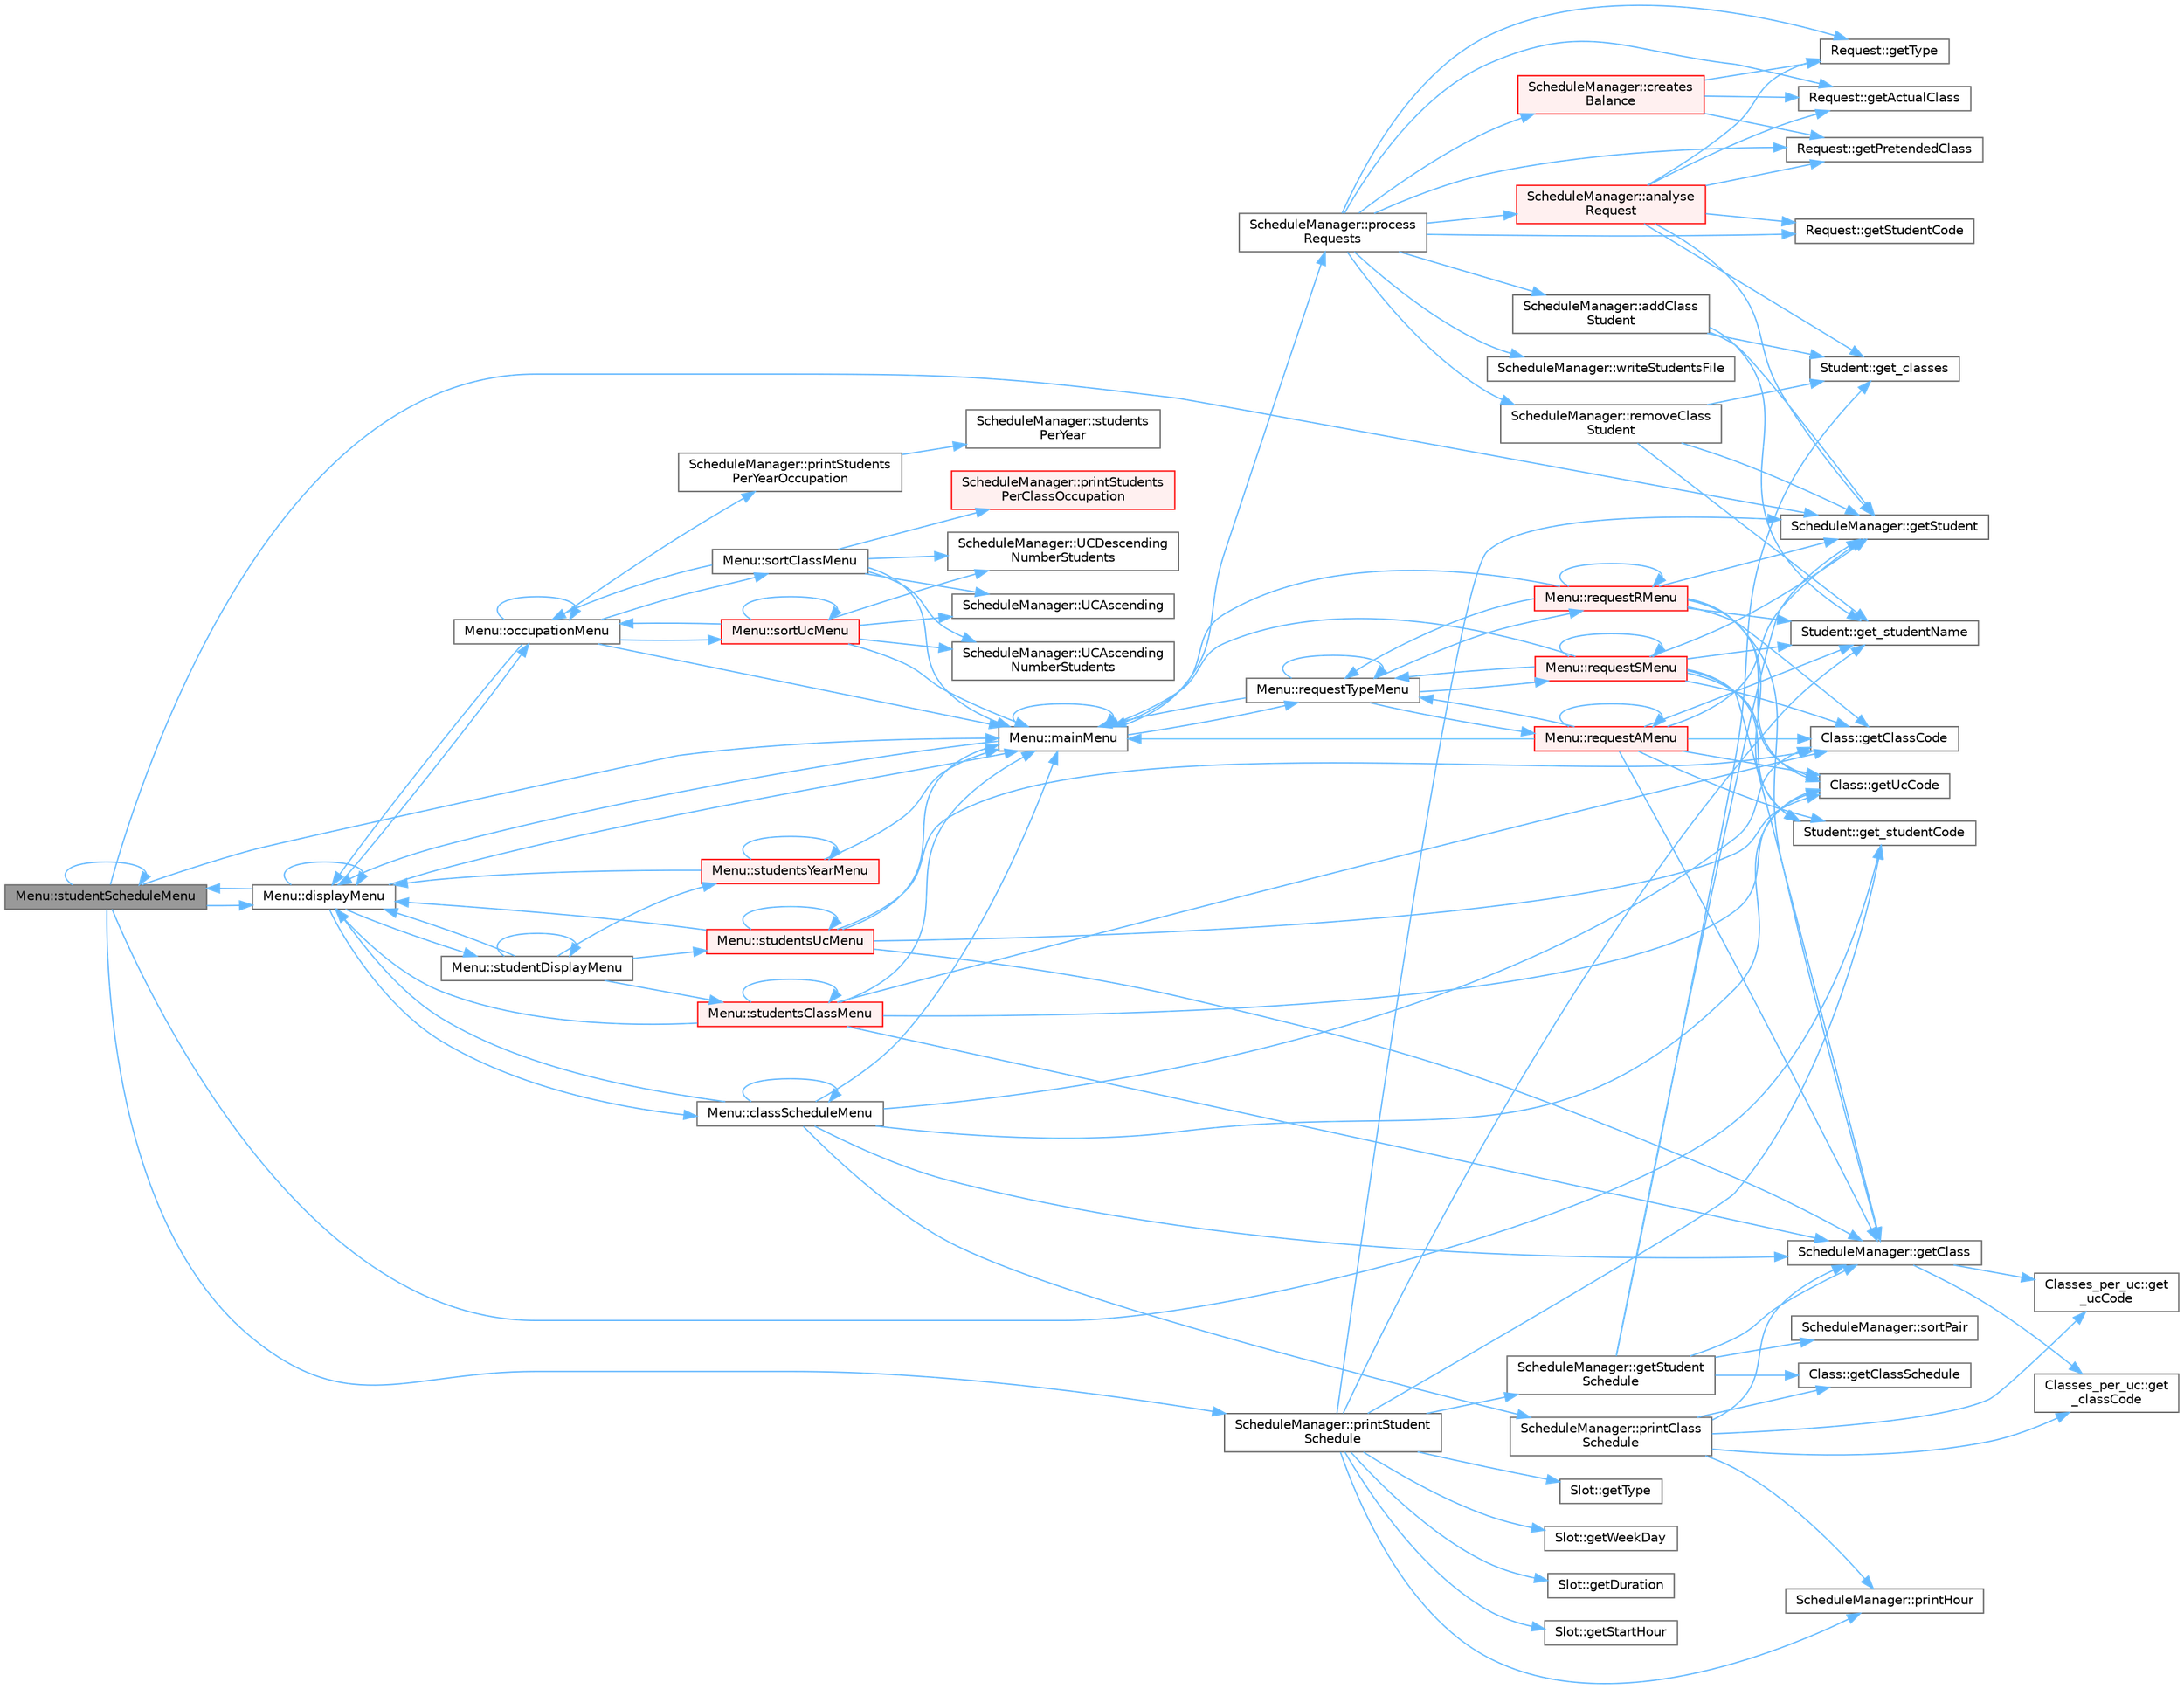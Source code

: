 digraph "Menu::studentScheduleMenu"
{
 // LATEX_PDF_SIZE
  bgcolor="transparent";
  edge [fontname=Helvetica,fontsize=10,labelfontname=Helvetica,labelfontsize=10];
  node [fontname=Helvetica,fontsize=10,shape=box,height=0.2,width=0.4];
  rankdir="LR";
  Node1 [label="Menu::studentScheduleMenu",height=0.2,width=0.4,color="gray40", fillcolor="grey60", style="filled", fontcolor="black",tooltip="displays and manages to show a student information"];
  Node1 -> Node2 [color="steelblue1",style="solid"];
  Node2 [label="Menu::displayMenu",height=0.2,width=0.4,color="grey40", fillcolor="white", style="filled",URL="$class_menu.html#a7ceb2718cac4b01b62731e1bcf4283f1",tooltip="displays and manages the display menu of the application"];
  Node2 -> Node3 [color="steelblue1",style="solid"];
  Node3 [label="Menu::classScheduleMenu",height=0.2,width=0.4,color="grey40", fillcolor="white", style="filled",URL="$class_menu.html#aa677a519e096f8d55025ed02c90bb16f",tooltip="displays the schedule of a class"];
  Node3 -> Node3 [color="steelblue1",style="solid"];
  Node3 -> Node2 [color="steelblue1",style="solid"];
  Node3 -> Node4 [color="steelblue1",style="solid"];
  Node4 [label="ScheduleManager::getClass",height=0.2,width=0.4,color="grey40", fillcolor="white", style="filled",URL="$class_schedule_manager.html#af086538733e4b420293d38a300286dbd",tooltip="get a class in the list of all classes per uc, complexity O(n)"];
  Node4 -> Node5 [color="steelblue1",style="solid"];
  Node5 [label="Classes_per_uc::get\l_classCode",height=0.2,width=0.4,color="grey40", fillcolor="white", style="filled",URL="$class_classes__per__uc.html#af2d2caaac1992545c5cc9cdd25931ff1",tooltip="gets the Class Code, complexity O(1)"];
  Node4 -> Node6 [color="steelblue1",style="solid"];
  Node6 [label="Classes_per_uc::get\l_ucCode",height=0.2,width=0.4,color="grey40", fillcolor="white", style="filled",URL="$class_classes__per__uc.html#ad7dc285639f33fad9796309cb686eb16",tooltip="gets the Uc Code, complexity O(1)"];
  Node3 -> Node7 [color="steelblue1",style="solid"];
  Node7 [label="Class::getClassCode",height=0.2,width=0.4,color="grey40", fillcolor="white", style="filled",URL="$class_class.html#a741c8eacce26ceaf0d68e4e5a145be68",tooltip="gets the Class Code, complexity O(1)"];
  Node3 -> Node8 [color="steelblue1",style="solid"];
  Node8 [label="Class::getUcCode",height=0.2,width=0.4,color="grey40", fillcolor="white", style="filled",URL="$class_class.html#a42b4ee11c3181b8b5ebc39e9652153f9",tooltip="gets the Uc Code, complexity O(1)"];
  Node3 -> Node9 [color="steelblue1",style="solid"];
  Node9 [label="Menu::mainMenu",height=0.2,width=0.4,color="grey40", fillcolor="white", style="filled",URL="$class_menu.html#aef9edee86d2ea460606361c92e061583",tooltip="displays and manages the main menu of the application"];
  Node9 -> Node2 [color="steelblue1",style="solid"];
  Node9 -> Node9 [color="steelblue1",style="solid"];
  Node9 -> Node10 [color="steelblue1",style="solid"];
  Node10 [label="ScheduleManager::process\lRequests",height=0.2,width=0.4,color="grey40", fillcolor="white", style="filled",URL="$class_schedule_manager.html#a48575e5429cdeded98a3367220de6fe7",tooltip="Complexity = O(n)"];
  Node10 -> Node11 [color="steelblue1",style="solid"];
  Node11 [label="ScheduleManager::addClass\lStudent",height=0.2,width=0.4,color="grey40", fillcolor="white", style="filled",URL="$class_schedule_manager.html#a6b3d6ef8772acd383dc1bf45f73a32b7",tooltip="Complexity = O(n + log n)"];
  Node11 -> Node12 [color="steelblue1",style="solid"];
  Node12 [label="Student::get_classes",height=0.2,width=0.4,color="grey40", fillcolor="white", style="filled",URL="$class_student.html#ae24cb52bc3ee2c6f63a921107aaea8db",tooltip="gets the student classes, complexity O(1)"];
  Node11 -> Node13 [color="steelblue1",style="solid"];
  Node13 [label="Student::get_studentName",height=0.2,width=0.4,color="grey40", fillcolor="white", style="filled",URL="$class_student.html#af63e97959c77004acbe20302d6ad1a39",tooltip="gets the student name, complexity O(1)"];
  Node11 -> Node14 [color="steelblue1",style="solid"];
  Node14 [label="ScheduleManager::getStudent",height=0.2,width=0.4,color="grey40", fillcolor="white", style="filled",URL="$class_schedule_manager.html#ae9e558e49da94f4d5a4e5737dcecc59a",tooltip="gets the corresponding object to a student code, complexity O(n)"];
  Node10 -> Node15 [color="steelblue1",style="solid"];
  Node15 [label="ScheduleManager::analyse\lRequest",height=0.2,width=0.4,color="red", fillcolor="#FFF0F0", style="filled",URL="$class_schedule_manager.html#a2a4bba26f31a117f84244e431090a866",tooltip="Complexity O(n)"];
  Node15 -> Node12 [color="steelblue1",style="solid"];
  Node15 -> Node21 [color="steelblue1",style="solid"];
  Node21 [label="Request::getActualClass",height=0.2,width=0.4,color="grey40", fillcolor="white", style="filled",URL="$class_request.html#ad55809beb01bf01c52087b4802379c4a",tooltip=" "];
  Node15 -> Node22 [color="steelblue1",style="solid"];
  Node22 [label="Request::getPretendedClass",height=0.2,width=0.4,color="grey40", fillcolor="white", style="filled",URL="$class_request.html#a7b02f395927210c07751be44d1b3c58c",tooltip=" "];
  Node15 -> Node14 [color="steelblue1",style="solid"];
  Node15 -> Node23 [color="steelblue1",style="solid"];
  Node23 [label="Request::getStudentCode",height=0.2,width=0.4,color="grey40", fillcolor="white", style="filled",URL="$class_request.html#a5a9953615d3e8fbb377bc13a17b65e57",tooltip=" "];
  Node15 -> Node24 [color="steelblue1",style="solid"];
  Node24 [label="Request::getType",height=0.2,width=0.4,color="grey40", fillcolor="white", style="filled",URL="$class_request.html#a64192fbb788c9dcae1e011f85a7c0f67",tooltip=" "];
  Node10 -> Node25 [color="steelblue1",style="solid"];
  Node25 [label="ScheduleManager::creates\lBalance",height=0.2,width=0.4,color="red", fillcolor="#FFF0F0", style="filled",URL="$class_schedule_manager.html#af918b25dc00ed4ffcd0ca8d29abd2af3",tooltip="Complexity = O(n²)"];
  Node25 -> Node21 [color="steelblue1",style="solid"];
  Node25 -> Node22 [color="steelblue1",style="solid"];
  Node25 -> Node24 [color="steelblue1",style="solid"];
  Node10 -> Node21 [color="steelblue1",style="solid"];
  Node10 -> Node22 [color="steelblue1",style="solid"];
  Node10 -> Node23 [color="steelblue1",style="solid"];
  Node10 -> Node24 [color="steelblue1",style="solid"];
  Node10 -> Node30 [color="steelblue1",style="solid"];
  Node30 [label="ScheduleManager::removeClass\lStudent",height=0.2,width=0.4,color="grey40", fillcolor="white", style="filled",URL="$class_schedule_manager.html#abee9ead517d9992eb0326cfcdd98a90c",tooltip="Complexity = O(n + log n)"];
  Node30 -> Node12 [color="steelblue1",style="solid"];
  Node30 -> Node13 [color="steelblue1",style="solid"];
  Node30 -> Node14 [color="steelblue1",style="solid"];
  Node10 -> Node31 [color="steelblue1",style="solid"];
  Node31 [label="ScheduleManager::writeStudentsFile",height=0.2,width=0.4,color="grey40", fillcolor="white", style="filled",URL="$class_schedule_manager.html#a6597654bdd09088afc302aff9602fb9b",tooltip="Complexity = O(n)"];
  Node9 -> Node32 [color="steelblue1",style="solid"];
  Node32 [label="Menu::requestTypeMenu",height=0.2,width=0.4,color="grey40", fillcolor="white", style="filled",URL="$class_menu.html#a08f5fd797aed15499f55a271317f417e",tooltip="displays and manages the request menu of the application"];
  Node32 -> Node9 [color="steelblue1",style="solid"];
  Node32 -> Node33 [color="steelblue1",style="solid"];
  Node33 [label="Menu::requestAMenu",height=0.2,width=0.4,color="red", fillcolor="#FFF0F0", style="filled",URL="$class_menu.html#a98f6fc8ff0888c1141677e12061d05d9",tooltip="displays and manages the request menu to add a student to a new class"];
  Node33 -> Node34 [color="steelblue1",style="solid"];
  Node34 [label="Student::get_studentCode",height=0.2,width=0.4,color="grey40", fillcolor="white", style="filled",URL="$class_student.html#a6b9d32745e4a22040364773353158464",tooltip="gets the student code, complexity O(1)"];
  Node33 -> Node13 [color="steelblue1",style="solid"];
  Node33 -> Node4 [color="steelblue1",style="solid"];
  Node33 -> Node7 [color="steelblue1",style="solid"];
  Node33 -> Node14 [color="steelblue1",style="solid"];
  Node33 -> Node8 [color="steelblue1",style="solid"];
  Node33 -> Node9 [color="steelblue1",style="solid"];
  Node33 -> Node33 [color="steelblue1",style="solid"];
  Node33 -> Node32 [color="steelblue1",style="solid"];
  Node32 -> Node36 [color="steelblue1",style="solid"];
  Node36 [label="Menu::requestRMenu",height=0.2,width=0.4,color="red", fillcolor="#FFF0F0", style="filled",URL="$class_menu.html#a80da583d6fbe2654f0e2de94c2df66af",tooltip="displays and manages the request menu to remove a student from a class"];
  Node36 -> Node34 [color="steelblue1",style="solid"];
  Node36 -> Node13 [color="steelblue1",style="solid"];
  Node36 -> Node4 [color="steelblue1",style="solid"];
  Node36 -> Node7 [color="steelblue1",style="solid"];
  Node36 -> Node14 [color="steelblue1",style="solid"];
  Node36 -> Node8 [color="steelblue1",style="solid"];
  Node36 -> Node9 [color="steelblue1",style="solid"];
  Node36 -> Node36 [color="steelblue1",style="solid"];
  Node36 -> Node32 [color="steelblue1",style="solid"];
  Node32 -> Node37 [color="steelblue1",style="solid"];
  Node37 [label="Menu::requestSMenu",height=0.2,width=0.4,color="red", fillcolor="#FFF0F0", style="filled",URL="$class_menu.html#acbc8696e3f90771a91f6ee1a4389d73b",tooltip="displays and manages the request menu to swap student class(es)"];
  Node37 -> Node34 [color="steelblue1",style="solid"];
  Node37 -> Node13 [color="steelblue1",style="solid"];
  Node37 -> Node4 [color="steelblue1",style="solid"];
  Node37 -> Node7 [color="steelblue1",style="solid"];
  Node37 -> Node14 [color="steelblue1",style="solid"];
  Node37 -> Node8 [color="steelblue1",style="solid"];
  Node37 -> Node9 [color="steelblue1",style="solid"];
  Node37 -> Node37 [color="steelblue1",style="solid"];
  Node37 -> Node32 [color="steelblue1",style="solid"];
  Node32 -> Node32 [color="steelblue1",style="solid"];
  Node3 -> Node38 [color="steelblue1",style="solid"];
  Node38 [label="ScheduleManager::printClass\lSchedule",height=0.2,width=0.4,color="grey40", fillcolor="white", style="filled",URL="$class_schedule_manager.html#a6544749a66e0df443356f162f5a6048f",tooltip="complexity O(2) = O(1)"];
  Node38 -> Node5 [color="steelblue1",style="solid"];
  Node38 -> Node6 [color="steelblue1",style="solid"];
  Node38 -> Node4 [color="steelblue1",style="solid"];
  Node38 -> Node39 [color="steelblue1",style="solid"];
  Node39 [label="Class::getClassSchedule",height=0.2,width=0.4,color="grey40", fillcolor="white", style="filled",URL="$class_class.html#ae4b4b4d65d68d3070ebcd3ececb95090",tooltip="gets a list of the Class Schedule, complexity O(1)"];
  Node38 -> Node40 [color="steelblue1",style="solid"];
  Node40 [label="ScheduleManager::printHour",height=0.2,width=0.4,color="grey40", fillcolor="white", style="filled",URL="$class_schedule_manager.html#a3c8d93bdddc5efe2b9e60816caefbbc1",tooltip="converts and prints a float into a time stamp, complexity O(1)"];
  Node2 -> Node2 [color="steelblue1",style="solid"];
  Node2 -> Node9 [color="steelblue1",style="solid"];
  Node2 -> Node41 [color="steelblue1",style="solid"];
  Node41 [label="Menu::occupationMenu",height=0.2,width=0.4,color="grey40", fillcolor="white", style="filled",URL="$class_menu.html#a73bdb45003cedb8515d112a986f95d2c",tooltip="displays the options to the occupation of classes, uc's or year"];
  Node41 -> Node2 [color="steelblue1",style="solid"];
  Node41 -> Node9 [color="steelblue1",style="solid"];
  Node41 -> Node41 [color="steelblue1",style="solid"];
  Node41 -> Node42 [color="steelblue1",style="solid"];
  Node42 [label="ScheduleManager::printStudents\lPerYearOccupation",height=0.2,width=0.4,color="grey40", fillcolor="white", style="filled",URL="$class_schedule_manager.html#adab40ba93a69b5d6ea0feb6f99496b4a",tooltip="Complexity = O(n + max number of classes) = O(n)"];
  Node42 -> Node43 [color="steelblue1",style="solid"];
  Node43 [label="ScheduleManager::students\lPerYear",height=0.2,width=0.4,color="grey40", fillcolor="white", style="filled",URL="$class_schedule_manager.html#ad05e0f4686bb4cb17d3805eaf6a5327d",tooltip="complexity O(n + max number of classes of a student) = O(n)"];
  Node41 -> Node44 [color="steelblue1",style="solid"];
  Node44 [label="Menu::sortClassMenu",height=0.2,width=0.4,color="grey40", fillcolor="white", style="filled",URL="$class_menu.html#ae06786f133a6c224371613a12fc8c5c6",tooltip="displays the options to show the occupation of classes"];
  Node44 -> Node9 [color="steelblue1",style="solid"];
  Node44 -> Node41 [color="steelblue1",style="solid"];
  Node44 -> Node45 [color="steelblue1",style="solid"];
  Node45 [label="ScheduleManager::printStudents\lPerClassOccupation",height=0.2,width=0.4,color="red", fillcolor="#FFF0F0", style="filled",URL="$class_schedule_manager.html#aa9574467fda88f236a31f3bf126f531b",tooltip="complexity O(2n) = O(n)"];
  Node44 -> Node46 [color="steelblue1",style="solid"];
  Node46 [label="ScheduleManager::UCAscending",height=0.2,width=0.4,color="grey40", fillcolor="white", style="filled",URL="$class_schedule_manager.html#a3caefa77328265e669d4ee2577d6d759",tooltip="custom comparator function to sort a list of pairs<int, Classes_per_uc> from the first UC to the last"];
  Node44 -> Node47 [color="steelblue1",style="solid"];
  Node47 [label="ScheduleManager::UCAscending\lNumberStudents",height=0.2,width=0.4,color="grey40", fillcolor="white", style="filled",URL="$class_schedule_manager.html#abda48961240bd59903dd183648a81c11",tooltip="custom comparator function to sort a list of pairs<int, Classes_per_uc> from the uc with less student..."];
  Node44 -> Node48 [color="steelblue1",style="solid"];
  Node48 [label="ScheduleManager::UCDescending\lNumberStudents",height=0.2,width=0.4,color="grey40", fillcolor="white", style="filled",URL="$class_schedule_manager.html#a94e3990d001e034c4b46a4c70d5d2c0d",tooltip="custom comparator function to sort a list of pairs<int, Classes_per_uc> from the uc with more student..."];
  Node41 -> Node49 [color="steelblue1",style="solid"];
  Node49 [label="Menu::sortUcMenu",height=0.2,width=0.4,color="red", fillcolor="#FFF0F0", style="filled",URL="$class_menu.html#a35649eb24753cbbd8142ac52e6a98e01",tooltip="displays the options to show the occupation of uc's"];
  Node49 -> Node9 [color="steelblue1",style="solid"];
  Node49 -> Node41 [color="steelblue1",style="solid"];
  Node49 -> Node49 [color="steelblue1",style="solid"];
  Node49 -> Node46 [color="steelblue1",style="solid"];
  Node49 -> Node47 [color="steelblue1",style="solid"];
  Node49 -> Node48 [color="steelblue1",style="solid"];
  Node2 -> Node52 [color="steelblue1",style="solid"];
  Node52 [label="Menu::studentDisplayMenu",height=0.2,width=0.4,color="grey40", fillcolor="white", style="filled",URL="$class_menu.html#afc61de2cbeb06654497344254c5b9050",tooltip="displays the options to show the students on UC/Class/Year"];
  Node52 -> Node2 [color="steelblue1",style="solid"];
  Node52 -> Node52 [color="steelblue1",style="solid"];
  Node52 -> Node53 [color="steelblue1",style="solid"];
  Node53 [label="Menu::studentsClassMenu",height=0.2,width=0.4,color="red", fillcolor="#FFF0F0", style="filled",URL="$class_menu.html#aa06a36f0195d4f18ee727ee191c8fee1",tooltip="displays input options for classCode and UCCode to choose a Class's list of students to display"];
  Node53 -> Node2 [color="steelblue1",style="solid"];
  Node53 -> Node4 [color="steelblue1",style="solid"];
  Node53 -> Node7 [color="steelblue1",style="solid"];
  Node53 -> Node8 [color="steelblue1",style="solid"];
  Node53 -> Node9 [color="steelblue1",style="solid"];
  Node53 -> Node53 [color="steelblue1",style="solid"];
  Node52 -> Node55 [color="steelblue1",style="solid"];
  Node55 [label="Menu::studentsUcMenu",height=0.2,width=0.4,color="red", fillcolor="#FFF0F0", style="filled",URL="$class_menu.html#a150abfa0868035c73753da75984969d5",tooltip="displays input options for classCode and UCCode to choose a Classes_per_uc list of students to displa..."];
  Node55 -> Node2 [color="steelblue1",style="solid"];
  Node55 -> Node4 [color="steelblue1",style="solid"];
  Node55 -> Node7 [color="steelblue1",style="solid"];
  Node55 -> Node8 [color="steelblue1",style="solid"];
  Node55 -> Node9 [color="steelblue1",style="solid"];
  Node55 -> Node55 [color="steelblue1",style="solid"];
  Node52 -> Node57 [color="steelblue1",style="solid"];
  Node57 [label="Menu::studentsYearMenu",height=0.2,width=0.4,color="red", fillcolor="#FFF0F0", style="filled",URL="$class_menu.html#ab2ee6d3173360458a0ab9f1ce413ef33",tooltip="displays input options for year to choose a year's list of students to display"];
  Node57 -> Node2 [color="steelblue1",style="solid"];
  Node57 -> Node9 [color="steelblue1",style="solid"];
  Node57 -> Node57 [color="steelblue1",style="solid"];
  Node2 -> Node1 [color="steelblue1",style="solid"];
  Node1 -> Node34 [color="steelblue1",style="solid"];
  Node1 -> Node14 [color="steelblue1",style="solid"];
  Node1 -> Node9 [color="steelblue1",style="solid"];
  Node1 -> Node59 [color="steelblue1",style="solid"];
  Node59 [label="ScheduleManager::printStudent\lSchedule",height=0.2,width=0.4,color="grey40", fillcolor="white", style="filled",URL="$class_schedule_manager.html#a7d2210e89d349d3ad5fd1f5d2c3f5c8b",tooltip="prints a student schedule, complexity O(max number of classes that a student can have) = O(1)"];
  Node59 -> Node34 [color="steelblue1",style="solid"];
  Node59 -> Node13 [color="steelblue1",style="solid"];
  Node59 -> Node17 [color="steelblue1",style="solid"];
  Node17 [label="Slot::getDuration",height=0.2,width=0.4,color="grey40", fillcolor="white", style="filled",URL="$class_slot.html#aea64173d5b077e41c975abe1f682ec12",tooltip="gets the duration of a class, complexity O(1)"];
  Node59 -> Node18 [color="steelblue1",style="solid"];
  Node18 [label="Slot::getStartHour",height=0.2,width=0.4,color="grey40", fillcolor="white", style="filled",URL="$class_slot.html#a004b0ad47c5b9736857c09a9c5affa15",tooltip="gets the start hour of a class, complexity O(1)"];
  Node59 -> Node14 [color="steelblue1",style="solid"];
  Node59 -> Node60 [color="steelblue1",style="solid"];
  Node60 [label="ScheduleManager::getStudent\lSchedule",height=0.2,width=0.4,color="grey40", fillcolor="white", style="filled",URL="$class_schedule_manager.html#a0ea7fea779899bc276416eb51db874e0",tooltip="complexity max O(2*6+1=12) = O(1)"];
  Node60 -> Node12 [color="steelblue1",style="solid"];
  Node60 -> Node4 [color="steelblue1",style="solid"];
  Node60 -> Node39 [color="steelblue1",style="solid"];
  Node60 -> Node14 [color="steelblue1",style="solid"];
  Node60 -> Node61 [color="steelblue1",style="solid"];
  Node61 [label="ScheduleManager::sortPair",height=0.2,width=0.4,color="grey40", fillcolor="white", style="filled",URL="$class_schedule_manager.html#a802c69bda54d23b5b14e66091328afcf",tooltip="comparator function to use to sort, complexity O(1)"];
  Node59 -> Node62 [color="steelblue1",style="solid"];
  Node62 [label="Slot::getType",height=0.2,width=0.4,color="grey40", fillcolor="white", style="filled",URL="$class_slot.html#a91354ab4951435448b52c970e23cad9f",tooltip="gets the type of a class, complexity O(1)"];
  Node59 -> Node20 [color="steelblue1",style="solid"];
  Node20 [label="Slot::getWeekDay",height=0.2,width=0.4,color="grey40", fillcolor="white", style="filled",URL="$class_slot.html#a84e9b353811b044a43fbe8a0b5adb7ed",tooltip="gets the weekday of a class, complexity O(1)"];
  Node59 -> Node40 [color="steelblue1",style="solid"];
  Node1 -> Node1 [color="steelblue1",style="solid"];
}
